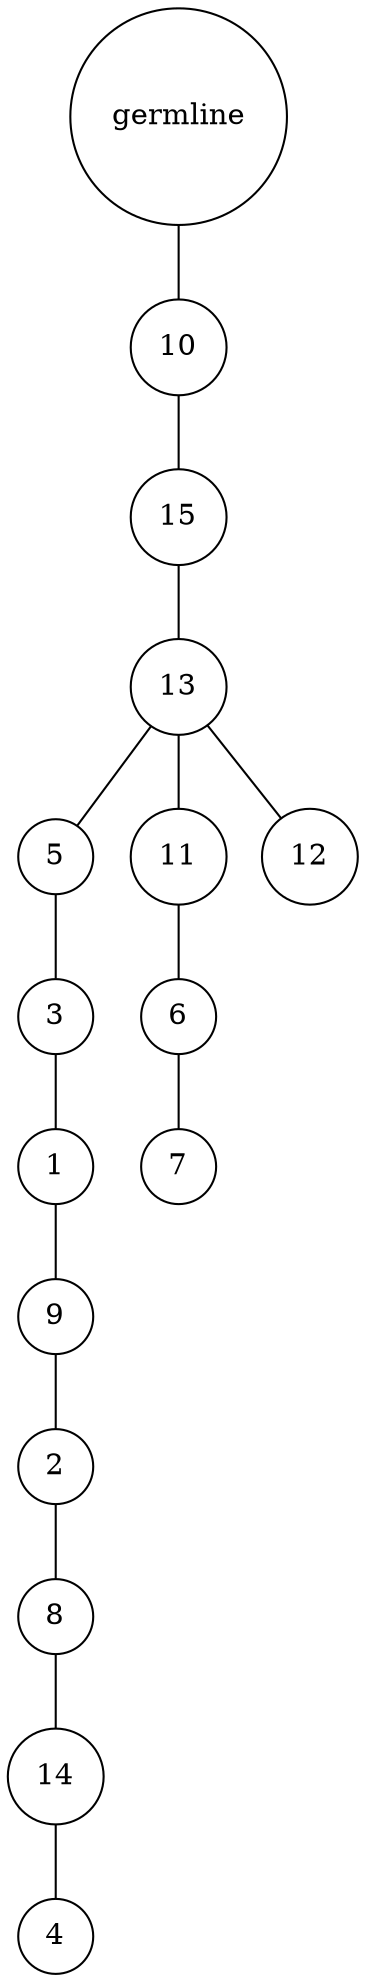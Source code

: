 graph {
	rankdir=UD;
	splines=line;
	node [shape=circle]
	"0x7fd0ddeaee20" [label="germline"];
	"0x7fd0ddeaee50" [label="10"];
	"0x7fd0ddeaee20" -- "0x7fd0ddeaee50" ;
	"0x7fd0ddeaee80" [label="15"];
	"0x7fd0ddeaee50" -- "0x7fd0ddeaee80" ;
	"0x7fd0ddeaeeb0" [label="13"];
	"0x7fd0ddeaee80" -- "0x7fd0ddeaeeb0" ;
	"0x7fd0ddeaeee0" [label="5"];
	"0x7fd0ddeaeeb0" -- "0x7fd0ddeaeee0" ;
	"0x7fd0ddeaef10" [label="3"];
	"0x7fd0ddeaeee0" -- "0x7fd0ddeaef10" ;
	"0x7fd0ddeaef40" [label="1"];
	"0x7fd0ddeaef10" -- "0x7fd0ddeaef40" ;
	"0x7fd0ddeaef70" [label="9"];
	"0x7fd0ddeaef40" -- "0x7fd0ddeaef70" ;
	"0x7fd0ddeaefa0" [label="2"];
	"0x7fd0ddeaef70" -- "0x7fd0ddeaefa0" ;
	"0x7fd0ddeaefd0" [label="8"];
	"0x7fd0ddeaefa0" -- "0x7fd0ddeaefd0" ;
	"0x7fd108ab5040" [label="14"];
	"0x7fd0ddeaefd0" -- "0x7fd108ab5040" ;
	"0x7fd108ab5070" [label="4"];
	"0x7fd108ab5040" -- "0x7fd108ab5070" ;
	"0x7fd108ab50a0" [label="11"];
	"0x7fd0ddeaeeb0" -- "0x7fd108ab50a0" ;
	"0x7fd108ab50d0" [label="6"];
	"0x7fd108ab50a0" -- "0x7fd108ab50d0" ;
	"0x7fd108ab5100" [label="7"];
	"0x7fd108ab50d0" -- "0x7fd108ab5100" ;
	"0x7fd108ab5130" [label="12"];
	"0x7fd0ddeaeeb0" -- "0x7fd108ab5130" ;
}
